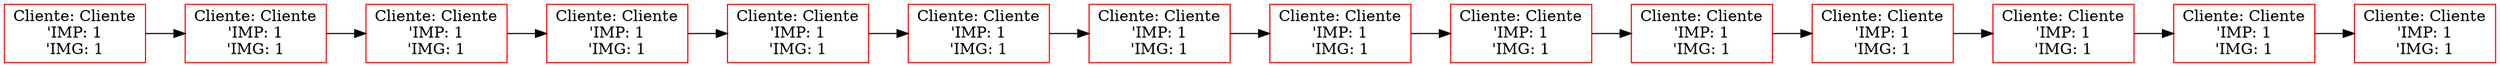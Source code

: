  digraph G {
 rankdir=LR;
 node9 [label="Cliente: Cliente\n'IMP: 1\n'IMG: 1", color="red", shape="rectangle"];
 node10 -> node9 [dir="forward"];
 node10 [label="Cliente: Cliente\n'IMP: 1\n'IMG: 1", color="red", shape="rectangle"];
 node11 -> node10 [dir="forward"];
 node11 [label="Cliente: Cliente\n'IMP: 1\n'IMG: 1", color="red", shape="rectangle"];
 node12 -> node11 [dir="forward"];
 node12 [label="Cliente: Cliente\n'IMP: 1\n'IMG: 1", color="red", shape="rectangle"];
 node13 -> node12 [dir="forward"];
 node13 [label="Cliente: Cliente\n'IMP: 1\n'IMG: 1", color="red", shape="rectangle"];
 node14 -> node13 [dir="forward"];
 node14 [label="Cliente: Cliente\n'IMP: 1\n'IMG: 1", color="red", shape="rectangle"];
 node15 -> node14 [dir="forward"];
 node15 [label="Cliente: Cliente\n'IMP: 1\n'IMG: 1", color="red", shape="rectangle"];
 node16 -> node15 [dir="forward"];
 node16 [label="Cliente: Cliente\n'IMP: 1\n'IMG: 1", color="red", shape="rectangle"];
 node17 -> node16 [dir="forward"];
 node17 [label="Cliente: Cliente\n'IMP: 1\n'IMG: 1", color="red", shape="rectangle"];
 node18 -> node17 [dir="forward"];
 node18 [label="Cliente: Cliente\n'IMP: 1\n'IMG: 1", color="red", shape="rectangle"];
 node19 -> node18 [dir="forward"];
 node19 [label="Cliente: Cliente\n'IMP: 1\n'IMG: 1", color="red", shape="rectangle"];
 node20 -> node19 [dir="forward"];
 node20 [label="Cliente: Cliente\n'IMP: 1\n'IMG: 1", color="red", shape="rectangle"];
 node21 -> node20 [dir="forward"];
 node21 [label="Cliente: Cliente\n'IMP: 1\n'IMG: 1", color="red", shape="rectangle"];
 node22 -> node21 [dir="forward"];
 node22 [label="Cliente: Cliente\n'IMP: 1\n'IMG: 1", color="red", shape="rectangle"];
 }
